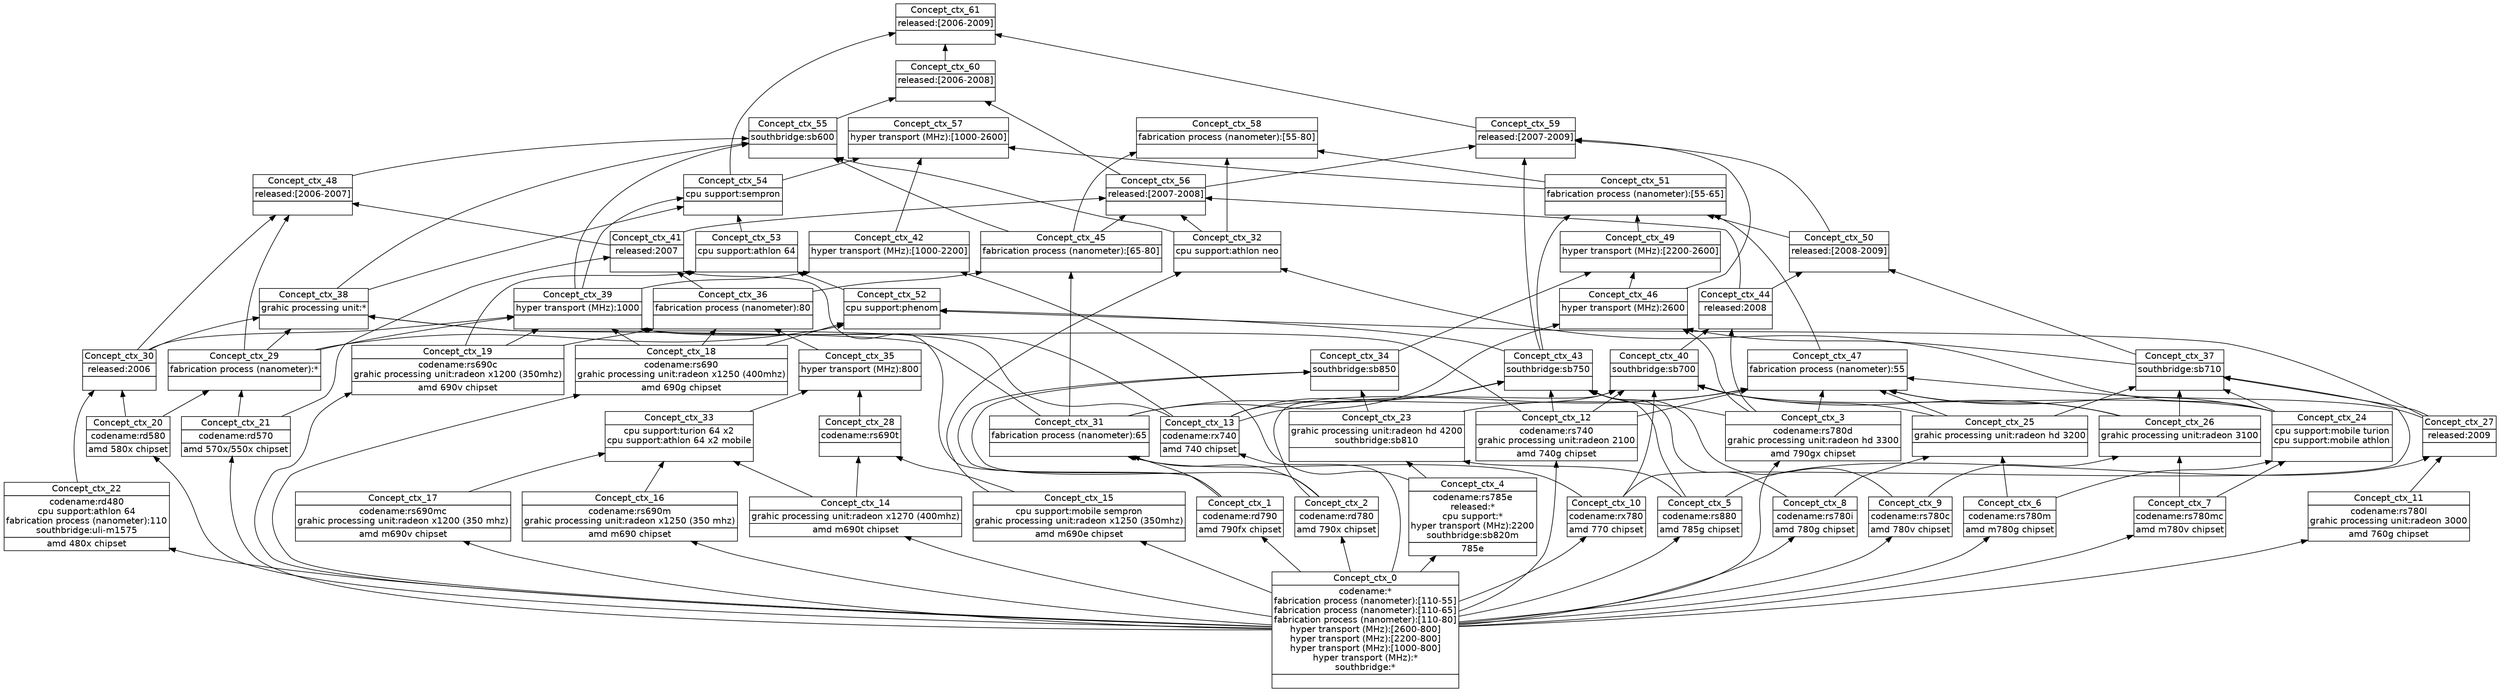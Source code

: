 digraph G { 
	rankdir=BT;
	margin=0;
	node [margin="0.03,0.03",fontname="DejaVu Sans"];
	ranksep=0.3;
	nodesep=0.2;
//graph[label="name:ctx,concept number:62,object number:22,attribute number:88"
85 [shape=none,label=<<table border="0" cellborder="1" cellspacing="0" port="p"><tr><td>Concept_ctx_0</td></tr><tr><td>codename:*<br/>fabrication process (nanometer):[110-55]<br/>fabrication process (nanometer):[110-65]<br/>fabrication process (nanometer):[110-80]<br/>hyper transport (MHz):[2600-800]<br/>hyper transport (MHz):[2200-800]<br/>hyper transport (MHz):[1000-800]<br/>hyper transport (MHz):*<br/>southbridge:*<br/></td></tr><tr><td><br/></td></tr></table>>];
101 [shape=none,label=<<table border="0" cellborder="1" cellspacing="0" port="p"><tr><td>Concept_ctx_15</td></tr><tr><td>cpu support:mobile sempron<br/>grahic processing unit:radeon x1250 (350mhz)<br/></td></tr><tr><td>amd m690e chipset<br/></td></tr></table>>];
64 [shape=none,label=<<table border="0" cellborder="1" cellspacing="0" port="p"><tr><td>Concept_ctx_22</td></tr><tr><td>codename:rd480<br/>cpu support:athlon 64<br/>fabrication process (nanometer):110<br/>southbridge:uli-m1575<br/></td></tr><tr><td>amd 480x chipset<br/></td></tr></table>>];
65 [shape=none,label=<<table border="0" cellborder="1" cellspacing="0" port="p"><tr><td>Concept_ctx_21</td></tr><tr><td>codename:rd570<br/></td></tr><tr><td>amd 570x/550x chipset<br/></td></tr></table>>];
66 [shape=none,label=<<table border="0" cellborder="1" cellspacing="0" port="p"><tr><td>Concept_ctx_20</td></tr><tr><td>codename:rd580<br/></td></tr><tr><td>amd 580x chipset<br/></td></tr></table>>];
67 [shape=none,label=<<table border="0" cellborder="1" cellspacing="0" port="p"><tr><td>Concept_ctx_19</td></tr><tr><td>codename:rs690c<br/>grahic processing unit:radeon x1200 (350mhz)<br/></td></tr><tr><td>amd 690v chipset<br/></td></tr></table>>];
68 [shape=none,label=<<table border="0" cellborder="1" cellspacing="0" port="p"><tr><td>Concept_ctx_18</td></tr><tr><td>codename:rs690<br/>grahic processing unit:radeon x1250 (400mhz)<br/></td></tr><tr><td>amd 690g chipset<br/></td></tr></table>>];
69 [shape=none,label=<<table border="0" cellborder="1" cellspacing="0" port="p"><tr><td>Concept_ctx_17</td></tr><tr><td>codename:rs690mc<br/>grahic processing unit:radeon x1200 (350 mhz)<br/></td></tr><tr><td>amd m690v chipset<br/></td></tr></table>>];
70 [shape=none,label=<<table border="0" cellborder="1" cellspacing="0" port="p"><tr><td>Concept_ctx_16</td></tr><tr><td>codename:rs690m<br/>grahic processing unit:radeon x1250 (350 mhz)<br/></td></tr><tr><td>amd m690 chipset<br/></td></tr></table>>];
72 [shape=none,label=<<table border="0" cellborder="1" cellspacing="0" port="p"><tr><td>Concept_ctx_13</td></tr><tr><td>codename:rx740<br/></td></tr><tr><td>amd 740 chipset<br/></td></tr></table>>];
73 [shape=none,label=<<table border="0" cellborder="1" cellspacing="0" port="p"><tr><td>Concept_ctx_12</td></tr><tr><td>codename:rs740<br/>grahic processing unit:radeon 2100<br/></td></tr><tr><td>amd 740g chipset<br/></td></tr></table>>];
74 [shape=none,label=<<table border="0" cellborder="1" cellspacing="0" port="p"><tr><td>Concept_ctx_11</td></tr><tr><td>codename:rs780l<br/>grahic processing unit:radeon 3000<br/></td></tr><tr><td>amd 760g chipset<br/></td></tr></table>>];
75 [shape=none,label=<<table border="0" cellborder="1" cellspacing="0" port="p"><tr><td>Concept_ctx_10</td></tr><tr><td>codename:rx780<br/></td></tr><tr><td>amd 770 chipset<br/></td></tr></table>>];
76 [shape=none,label=<<table border="0" cellborder="1" cellspacing="0" port="p"><tr><td>Concept_ctx_9</td></tr><tr><td>codename:rs780c<br/></td></tr><tr><td>amd 780v chipset<br/></td></tr></table>>];
77 [shape=none,label=<<table border="0" cellborder="1" cellspacing="0" port="p"><tr><td>Concept_ctx_8</td></tr><tr><td>codename:rs780i<br/></td></tr><tr><td>amd 780g chipset<br/></td></tr></table>>];
78 [shape=none,label=<<table border="0" cellborder="1" cellspacing="0" port="p"><tr><td>Concept_ctx_7</td></tr><tr><td>codename:rs780mc<br/></td></tr><tr><td>amd m780v chipset<br/></td></tr></table>>];
79 [shape=none,label=<<table border="0" cellborder="1" cellspacing="0" port="p"><tr><td>Concept_ctx_6</td></tr><tr><td>codename:rs780m<br/></td></tr><tr><td>amd m780g chipset<br/></td></tr></table>>];
80 [shape=none,label=<<table border="0" cellborder="1" cellspacing="0" port="p"><tr><td>Concept_ctx_5</td></tr><tr><td>codename:rs880<br/></td></tr><tr><td>amd 785g chipset<br/></td></tr></table>>];
81 [shape=none,label=<<table border="0" cellborder="1" cellspacing="0" port="p"><tr><td>Concept_ctx_4</td></tr><tr><td>codename:rs785e<br/>released:*<br/>cpu support:*<br/>hyper transport (MHz):2200<br/>southbridge:sb820m<br/></td></tr><tr><td>785e<br/></td></tr></table>>];
82 [shape=none,label=<<table border="0" cellborder="1" cellspacing="0" port="p"><tr><td>Concept_ctx_3</td></tr><tr><td>codename:rs780d<br/>grahic processing unit:radeon hd 3300<br/></td></tr><tr><td>amd 790gx chipset<br/></td></tr></table>>];
83 [shape=none,label=<<table border="0" cellborder="1" cellspacing="0" port="p"><tr><td>Concept_ctx_2</td></tr><tr><td>codename:rd780<br/></td></tr><tr><td>amd 790x chipset<br/></td></tr></table>>];
84 [shape=none,label=<<table border="0" cellborder="1" cellspacing="0" port="p"><tr><td>Concept_ctx_1</td></tr><tr><td>codename:rd790<br/></td></tr><tr><td>amd 790fx chipset<br/></td></tr></table>>];
99 [shape=none,label=<<table border="0" cellborder="1" cellspacing="0" port="p"><tr><td>Concept_ctx_14</td></tr><tr><td>grahic processing unit:radeon x1270 (400mhz)<br/></td></tr><tr><td>amd m690t chipset<br/></td></tr></table>>];
103 [shape=none,label=<<table border="0" cellborder="1" cellspacing="0" port="p"><tr><td>Concept_ctx_24</td></tr><tr><td>cpu support:mobile turion<br/>cpu support:mobile athlon<br/></td></tr><tr><td><br/></td></tr></table>>];
110 [shape=none,label=<<table border="0" cellborder="1" cellspacing="0" port="p"><tr><td>Concept_ctx_29</td></tr><tr><td>fabrication process (nanometer):*<br/></td></tr><tr><td><br/></td></tr></table>>];
118 [shape=none,label=<<table border="0" cellborder="1" cellspacing="0" port="p"><tr><td>Concept_ctx_26</td></tr><tr><td>grahic processing unit:radeon 3100<br/></td></tr><tr><td><br/></td></tr></table>>];
119 [shape=none,label=<<table border="0" cellborder="1" cellspacing="0" port="p"><tr><td>Concept_ctx_25</td></tr><tr><td>grahic processing unit:radeon hd 3200<br/></td></tr><tr><td><br/></td></tr></table>>];
120 [shape=none,label=<<table border="0" cellborder="1" cellspacing="0" port="p"><tr><td>Concept_ctx_23</td></tr><tr><td>grahic processing unit:radeon hd 4200<br/>southbridge:sb810<br/></td></tr><tr><td><br/></td></tr></table>>];
71 [shape=none,label=<<table border="0" cellborder="1" cellspacing="0" port="p"><tr><td>Concept_ctx_28</td></tr><tr><td>codename:rs690t<br/></td></tr><tr><td><br/></td></tr></table>>];
86 [shape=none,label=<<table border="0" cellborder="1" cellspacing="0" port="p"><tr><td>Concept_ctx_30</td></tr><tr><td>released:2006<br/></td></tr><tr><td><br/></td></tr></table>>];
89 [shape=none,label=<<table border="0" cellborder="1" cellspacing="0" port="p"><tr><td>Concept_ctx_27</td></tr><tr><td>released:2009<br/></td></tr><tr><td><br/></td></tr></table>>];
100 [shape=none,label=<<table border="0" cellborder="1" cellspacing="0" port="p"><tr><td>Concept_ctx_33</td></tr><tr><td>cpu support:turion 64 x2<br/>cpu support:athlon 64 x2 mobile<br/></td></tr><tr><td><br/></td></tr></table>>];
102 [shape=none,label=<<table border="0" cellborder="1" cellspacing="0" port="p"><tr><td>Concept_ctx_32</td></tr><tr><td>cpu support:athlon neo<br/></td></tr><tr><td><br/></td></tr></table>>];
105 [shape=none,label=<<table border="0" cellborder="1" cellspacing="0" port="p"><tr><td>Concept_ctx_31</td></tr><tr><td>fabrication process (nanometer):65<br/></td></tr><tr><td><br/></td></tr></table>>];
113 [shape=none,label=<<table border="0" cellborder="1" cellspacing="0" port="p"><tr><td>Concept_ctx_35</td></tr><tr><td>hyper transport (MHz):800<br/></td></tr><tr><td><br/></td></tr></table>>];
125 [shape=none,label=<<table border="0" cellborder="1" cellspacing="0" port="p"><tr><td>Concept_ctx_34</td></tr><tr><td>southbridge:sb850<br/></td></tr><tr><td><br/></td></tr></table>>];
106 [shape=none,label=<<table border="0" cellborder="1" cellspacing="0" port="p"><tr><td>Concept_ctx_36</td></tr><tr><td>fabrication process (nanometer):80<br/></td></tr><tr><td><br/></td></tr></table>>];
111 [shape=none,label=<<table border="0" cellborder="1" cellspacing="0" port="p"><tr><td>Concept_ctx_39</td></tr><tr><td>hyper transport (MHz):1000<br/></td></tr><tr><td><br/></td></tr></table>>];
117 [shape=none,label=<<table border="0" cellborder="1" cellspacing="0" port="p"><tr><td>Concept_ctx_38</td></tr><tr><td>grahic processing unit:*<br/></td></tr><tr><td><br/></td></tr></table>>];
124 [shape=none,label=<<table border="0" cellborder="1" cellspacing="0" port="p"><tr><td>Concept_ctx_37</td></tr><tr><td>southbridge:sb710<br/></td></tr><tr><td><br/></td></tr></table>>];
114 [shape=none,label=<<table border="0" cellborder="1" cellspacing="0" port="p"><tr><td>Concept_ctx_42</td></tr><tr><td>hyper transport (MHz):[1000-2200]<br/></td></tr><tr><td><br/></td></tr></table>>];
122 [shape=none,label=<<table border="0" cellborder="1" cellspacing="0" port="p"><tr><td>Concept_ctx_40</td></tr><tr><td>southbridge:sb700<br/></td></tr><tr><td><br/></td></tr></table>>];
87 [shape=none,label=<<table border="0" cellborder="1" cellspacing="0" port="p"><tr><td>Concept_ctx_41</td></tr><tr><td>released:2007<br/></td></tr><tr><td><br/></td></tr></table>>];
108 [shape=none,label=<<table border="0" cellborder="1" cellspacing="0" port="p"><tr><td>Concept_ctx_45</td></tr><tr><td>fabrication process (nanometer):[65-80]<br/></td></tr><tr><td><br/></td></tr></table>>];
123 [shape=none,label=<<table border="0" cellborder="1" cellspacing="0" port="p"><tr><td>Concept_ctx_43</td></tr><tr><td>southbridge:sb750<br/></td></tr><tr><td><br/></td></tr></table>>];
88 [shape=none,label=<<table border="0" cellborder="1" cellspacing="0" port="p"><tr><td>Concept_ctx_44</td></tr><tr><td>released:2008<br/></td></tr><tr><td><br/></td></tr></table>>];
104 [shape=none,label=<<table border="0" cellborder="1" cellspacing="0" port="p"><tr><td>Concept_ctx_47</td></tr><tr><td>fabrication process (nanometer):55<br/></td></tr><tr><td><br/></td></tr></table>>];
112 [shape=none,label=<<table border="0" cellborder="1" cellspacing="0" port="p"><tr><td>Concept_ctx_46</td></tr><tr><td>hyper transport (MHz):2600<br/></td></tr><tr><td><br/></td></tr></table>>];
90 [shape=none,label=<<table border="0" cellborder="1" cellspacing="0" port="p"><tr><td>Concept_ctx_48</td></tr><tr><td>released:[2006-2007]<br/></td></tr><tr><td><br/></td></tr></table>>];
115 [shape=none,label=<<table border="0" cellborder="1" cellspacing="0" port="p"><tr><td>Concept_ctx_49</td></tr><tr><td>hyper transport (MHz):[2200-2600]<br/></td></tr><tr><td><br/></td></tr></table>>];
92 [shape=none,label=<<table border="0" cellborder="1" cellspacing="0" port="p"><tr><td>Concept_ctx_50</td></tr><tr><td>released:[2008-2009]<br/></td></tr><tr><td><br/></td></tr></table>>];
107 [shape=none,label=<<table border="0" cellborder="1" cellspacing="0" port="p"><tr><td>Concept_ctx_51</td></tr><tr><td>fabrication process (nanometer):[55-65]<br/></td></tr><tr><td><br/></td></tr></table>>];
97 [shape=none,label=<<table border="0" cellborder="1" cellspacing="0" port="p"><tr><td>Concept_ctx_52</td></tr><tr><td>cpu support:phenom<br/></td></tr><tr><td><br/></td></tr></table>>];
98 [shape=none,label=<<table border="0" cellborder="1" cellspacing="0" port="p"><tr><td>Concept_ctx_53</td></tr><tr><td>cpu support:athlon 64<br/></td></tr><tr><td><br/></td></tr></table>>];
96 [shape=none,label=<<table border="0" cellborder="1" cellspacing="0" port="p"><tr><td>Concept_ctx_54</td></tr><tr><td>cpu support:sempron<br/></td></tr><tr><td><br/></td></tr></table>>];
121 [shape=none,label=<<table border="0" cellborder="1" cellspacing="0" port="p"><tr><td>Concept_ctx_55</td></tr><tr><td>southbridge:sb600<br/></td></tr><tr><td><br/></td></tr></table>>];
91 [shape=none,label=<<table border="0" cellborder="1" cellspacing="0" port="p"><tr><td>Concept_ctx_56</td></tr><tr><td>released:[2007-2008]<br/></td></tr><tr><td><br/></td></tr></table>>];
116 [shape=none,label=<<table border="0" cellborder="1" cellspacing="0" port="p"><tr><td>Concept_ctx_57</td></tr><tr><td>hyper transport (MHz):[1000-2600]<br/></td></tr><tr><td><br/></td></tr></table>>];
109 [shape=none,label=<<table border="0" cellborder="1" cellspacing="0" port="p"><tr><td>Concept_ctx_58</td></tr><tr><td>fabrication process (nanometer):[55-80]<br/></td></tr><tr><td><br/></td></tr></table>>];
93 [shape=none,label=<<table border="0" cellborder="1" cellspacing="0" port="p"><tr><td>Concept_ctx_60</td></tr><tr><td>released:[2006-2008]<br/></td></tr><tr><td><br/></td></tr></table>>];
94 [shape=none,label=<<table border="0" cellborder="1" cellspacing="0" port="p"><tr><td>Concept_ctx_59</td></tr><tr><td>released:[2007-2009]<br/></td></tr><tr><td><br/></td></tr></table>>];
95 [shape=none,label=<<table border="0" cellborder="1" cellspacing="0" port="p"><tr><td>Concept_ctx_61</td></tr><tr><td>released:[2006-2009]<br/></td></tr><tr><td><br/></td></tr></table>>];
	85:p -> 101:p
	85:p -> 64:p
	85:p -> 65:p
	85:p -> 66:p
	85:p -> 67:p
	85:p -> 68:p
	85:p -> 69:p
	85:p -> 70:p
	85:p -> 72:p
	85:p -> 73:p
	85:p -> 74:p
	85:p -> 75:p
	85:p -> 76:p
	85:p -> 77:p
	85:p -> 78:p
	85:p -> 79:p
	85:p -> 80:p
	85:p -> 81:p
	85:p -> 82:p
	85:p -> 83:p
	85:p -> 84:p
	85:p -> 99:p
	78:p -> 103:p
	79:p -> 103:p
	66:p -> 110:p
	65:p -> 110:p
	76:p -> 118:p
	78:p -> 118:p
	77:p -> 119:p
	79:p -> 119:p
	81:p -> 120:p
	80:p -> 120:p
	99:p -> 71:p
	101:p -> 71:p
	64:p -> 86:p
	66:p -> 86:p
	74:p -> 89:p
	80:p -> 89:p
	69:p -> 100:p
	99:p -> 100:p
	70:p -> 100:p
	103:p -> 102:p
	101:p -> 102:p
	84:p -> 105:p
	75:p -> 105:p
	83:p -> 105:p
	71:p -> 113:p
	100:p -> 113:p
	84:p -> 125:p
	120:p -> 125:p
	83:p -> 125:p
	68:p -> 106:p
	67:p -> 106:p
	113:p -> 106:p
	110:p -> 111:p
	68:p -> 111:p
	72:p -> 111:p
	67:p -> 111:p
	73:p -> 111:p
	86:p -> 111:p
	110:p -> 117:p
	72:p -> 117:p
	86:p -> 117:p
	105:p -> 117:p
	103:p -> 124:p
	89:p -> 124:p
	119:p -> 124:p
	118:p -> 124:p
	75:p -> 124:p
	81:p -> 114:p
	111:p -> 114:p
	72:p -> 122:p
	103:p -> 122:p
	119:p -> 122:p
	75:p -> 122:p
	73:p -> 122:p
	118:p -> 122:p
	83:p -> 122:p
	106:p -> 87:p
	84:p -> 87:p
	65:p -> 87:p
	105:p -> 108:p
	106:p -> 108:p
	72:p -> 123:p
	77:p -> 123:p
	80:p -> 123:p
	76:p -> 123:p
	73:p -> 123:p
	82:p -> 123:p
	105:p -> 123:p
	122:p -> 88:p
	82:p -> 88:p
	72:p -> 104:p
	103:p -> 104:p
	119:p -> 104:p
	120:p -> 104:p
	89:p -> 104:p
	73:p -> 104:p
	118:p -> 104:p
	82:p -> 104:p
	124:p -> 112:p
	82:p -> 112:p
	105:p -> 112:p
	110:p -> 90:p
	87:p -> 90:p
	86:p -> 90:p
	112:p -> 115:p
	125:p -> 115:p
	124:p -> 92:p
	88:p -> 92:p
	104:p -> 107:p
	115:p -> 107:p
	92:p -> 107:p
	123:p -> 107:p
	68:p -> 97:p
	123:p -> 97:p
	110:p -> 97:p
	89:p -> 97:p
	67:p -> 98:p
	97:p -> 98:p
	98:p -> 96:p
	111:p -> 96:p
	117:p -> 96:p
	90:p -> 121:p
	108:p -> 121:p
	102:p -> 121:p
	111:p -> 121:p
	117:p -> 121:p
	88:p -> 91:p
	102:p -> 91:p
	108:p -> 91:p
	87:p -> 91:p
	114:p -> 116:p
	96:p -> 116:p
	107:p -> 116:p
	108:p -> 109:p
	102:p -> 109:p
	107:p -> 109:p
	121:p -> 93:p
	91:p -> 93:p
	91:p -> 94:p
	92:p -> 94:p
	112:p -> 94:p
	123:p -> 94:p
	94:p -> 95:p
	93:p -> 95:p
	96:p -> 95:p
}